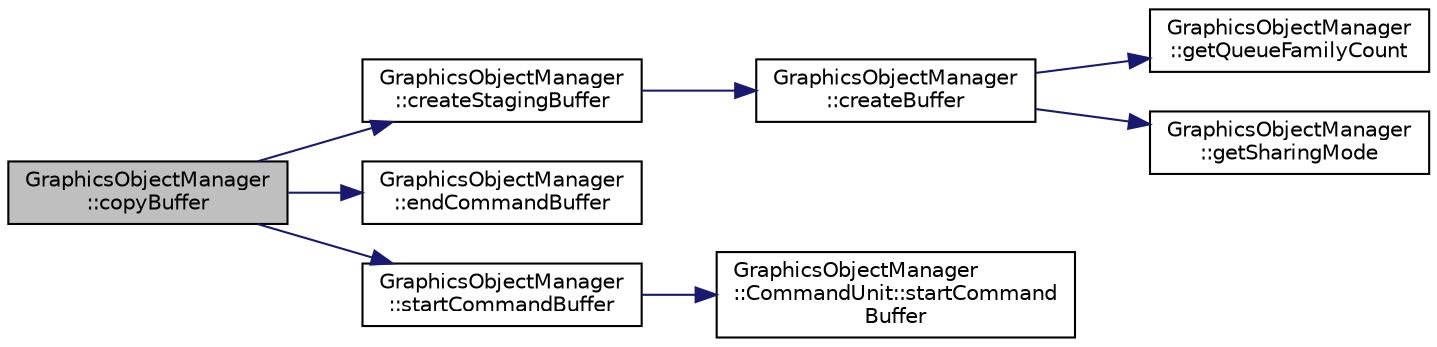 digraph "GraphicsObjectManager::copyBuffer"
{
 // LATEX_PDF_SIZE
  edge [fontname="Helvetica",fontsize="10",labelfontname="Helvetica",labelfontsize="10"];
  node [fontname="Helvetica",fontsize="10",shape=record];
  rankdir="LR";
  Node1 [label="GraphicsObjectManager\l::copyBuffer",height=0.2,width=0.4,color="black", fillcolor="grey75", style="filled", fontcolor="black",tooltip="Copies the given data to the given buffer."];
  Node1 -> Node2 [color="midnightblue",fontsize="10",style="solid",fontname="Helvetica"];
  Node2 [label="GraphicsObjectManager\l::createStagingBuffer",height=0.2,width=0.4,color="black", fillcolor="white", style="filled",URL="$classGraphicsObjectManager.html#a0f54e4c067ab0dea4897191617d9a722",tooltip="Helper for creating a staging buffer."];
  Node2 -> Node3 [color="midnightblue",fontsize="10",style="solid",fontname="Helvetica"];
  Node3 [label="GraphicsObjectManager\l::createBuffer",height=0.2,width=0.4,color="black", fillcolor="white", style="filled",URL="$classGraphicsObjectManager.html#acaa2f62a870f1426abe523acb1d8ef6f",tooltip="Creates a buffer with the given parameters."];
  Node3 -> Node4 [color="midnightblue",fontsize="10",style="solid",fontname="Helvetica"];
  Node4 [label="GraphicsObjectManager\l::getQueueFamilyCount",height=0.2,width=0.4,color="black", fillcolor="white", style="filled",URL="$classGraphicsObjectManager.html#a48087fcc6c8ff32a160ff8105240538d",tooltip="Returns number of queue families."];
  Node3 -> Node5 [color="midnightblue",fontsize="10",style="solid",fontname="Helvetica"];
  Node5 [label="GraphicsObjectManager\l::getSharingMode",height=0.2,width=0.4,color="black", fillcolor="white", style="filled",URL="$classGraphicsObjectManager.html#a1f57aa379d9151b4dcb74622f011e008",tooltip="Returns the sharing mode of created resources."];
  Node1 -> Node6 [color="midnightblue",fontsize="10",style="solid",fontname="Helvetica"];
  Node6 [label="GraphicsObjectManager\l::endCommandBuffer",height=0.2,width=0.4,color="black", fillcolor="white", style="filled",URL="$classGraphicsObjectManager.html#a8db31ba380265e1794f57cc65962f58b",tooltip="Submits the given command buffer to be executed on the gpu."];
  Node1 -> Node7 [color="midnightblue",fontsize="10",style="solid",fontname="Helvetica"];
  Node7 [label="GraphicsObjectManager\l::startCommandBuffer",height=0.2,width=0.4,color="black", fillcolor="white", style="filled",URL="$classGraphicsObjectManager.html#a6245170a0f8269dc6bea1edcda0ac60c",tooltip="Allocates and begins a command buffer."];
  Node7 -> Node8 [color="midnightblue",fontsize="10",style="solid",fontname="Helvetica"];
  Node8 [label="GraphicsObjectManager\l::CommandUnit::startCommand\lBuffer",height=0.2,width=0.4,color="black", fillcolor="white", style="filled",URL="$structGraphicsObjectManager_1_1CommandUnit.html#a062348d8349e31388763a6a7e6ed5148",tooltip=" "];
}
